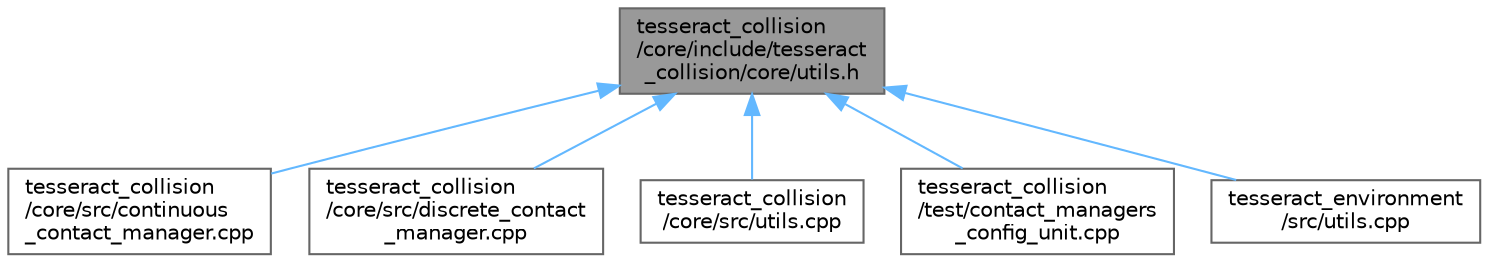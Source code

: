 digraph "tesseract_collision/core/include/tesseract_collision/core/utils.h"
{
 // LATEX_PDF_SIZE
  bgcolor="transparent";
  edge [fontname=Helvetica,fontsize=10,labelfontname=Helvetica,labelfontsize=10];
  node [fontname=Helvetica,fontsize=10,shape=box,height=0.2,width=0.4];
  Node1 [label="tesseract_collision\l/core/include/tesseract\l_collision/core/utils.h",height=0.2,width=0.4,color="gray40", fillcolor="grey60", style="filled", fontcolor="black",tooltip="Tesseract Collision utils."];
  Node1 -> Node2 [dir="back",color="steelblue1",style="solid"];
  Node2 [label="tesseract_collision\l/core/src/continuous\l_contact_manager.cpp",height=0.2,width=0.4,color="grey40", fillcolor="white", style="filled",URL="$d3/d18/continuous__contact__manager_8cpp.html",tooltip=" "];
  Node1 -> Node3 [dir="back",color="steelblue1",style="solid"];
  Node3 [label="tesseract_collision\l/core/src/discrete_contact\l_manager.cpp",height=0.2,width=0.4,color="grey40", fillcolor="white", style="filled",URL="$d1/d76/discrete__contact__manager_8cpp.html",tooltip=" "];
  Node1 -> Node4 [dir="back",color="steelblue1",style="solid"];
  Node4 [label="tesseract_collision\l/core/src/utils.cpp",height=0.2,width=0.4,color="grey40", fillcolor="white", style="filled",URL="$dc/d1c/tesseract__collision_2core_2src_2utils_8cpp.html",tooltip="Tesseract Collision Utils."];
  Node1 -> Node5 [dir="back",color="steelblue1",style="solid"];
  Node5 [label="tesseract_collision\l/test/contact_managers\l_config_unit.cpp",height=0.2,width=0.4,color="grey40", fillcolor="white", style="filled",URL="$d3/d57/contact__managers__config__unit_8cpp.html",tooltip="Tesseract collision contact managers config test."];
  Node1 -> Node6 [dir="back",color="steelblue1",style="solid"];
  Node6 [label="tesseract_environment\l/src/utils.cpp",height=0.2,width=0.4,color="grey40", fillcolor="white", style="filled",URL="$d1/d89/tesseract__environment_2src_2utils_8cpp.html",tooltip="Tesseract Environment Utility Functions."];
}
